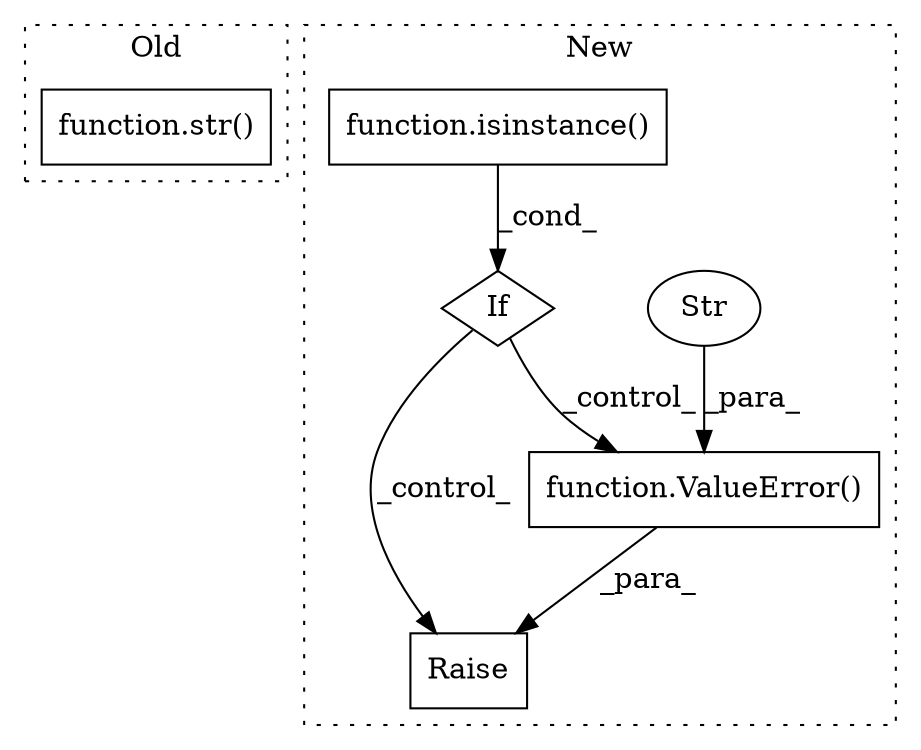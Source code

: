 digraph G {
subgraph cluster0 {
1 [label="function.str()" a="75" s="948,956" l="4,1" shape="box"];
label = "Old";
style="dotted";
}
subgraph cluster1 {
2 [label="function.ValueError()" a="75" s="2966,3023" l="11,1" shape="box"];
3 [label="Raise" a="91" s="2960" l="6" shape="box"];
4 [label="If" a="96" s="2918" l="3" shape="diamond"];
5 [label="Str" a="66" s="2977" l="46" shape="ellipse"];
6 [label="function.isinstance()" a="75" s="2925,2949" l="11,1" shape="box"];
label = "New";
style="dotted";
}
2 -> 3 [label="_para_"];
4 -> 2 [label="_control_"];
4 -> 3 [label="_control_"];
5 -> 2 [label="_para_"];
6 -> 4 [label="_cond_"];
}